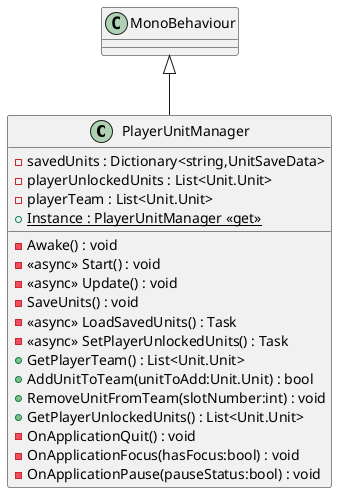 @startuml
class PlayerUnitManager {
    - savedUnits : Dictionary<string,UnitSaveData>
    - playerUnlockedUnits : List<Unit.Unit>
    - playerTeam : List<Unit.Unit>
    + {static} Instance : PlayerUnitManager <<get>>
    - Awake() : void
    - <<async>> Start() : void
    - <<async>> Update() : void
    - SaveUnits() : void
    - <<async>> LoadSavedUnits() : Task
    - <<async>> SetPlayerUnlockedUnits() : Task
    + GetPlayerTeam() : List<Unit.Unit>
    + AddUnitToTeam(unitToAdd:Unit.Unit) : bool
    + RemoveUnitFromTeam(slotNumber:int) : void
    + GetPlayerUnlockedUnits() : List<Unit.Unit>
    - OnApplicationQuit() : void
    - OnApplicationFocus(hasFocus:bool) : void
    - OnApplicationPause(pauseStatus:bool) : void
}
MonoBehaviour <|-- PlayerUnitManager
@enduml
